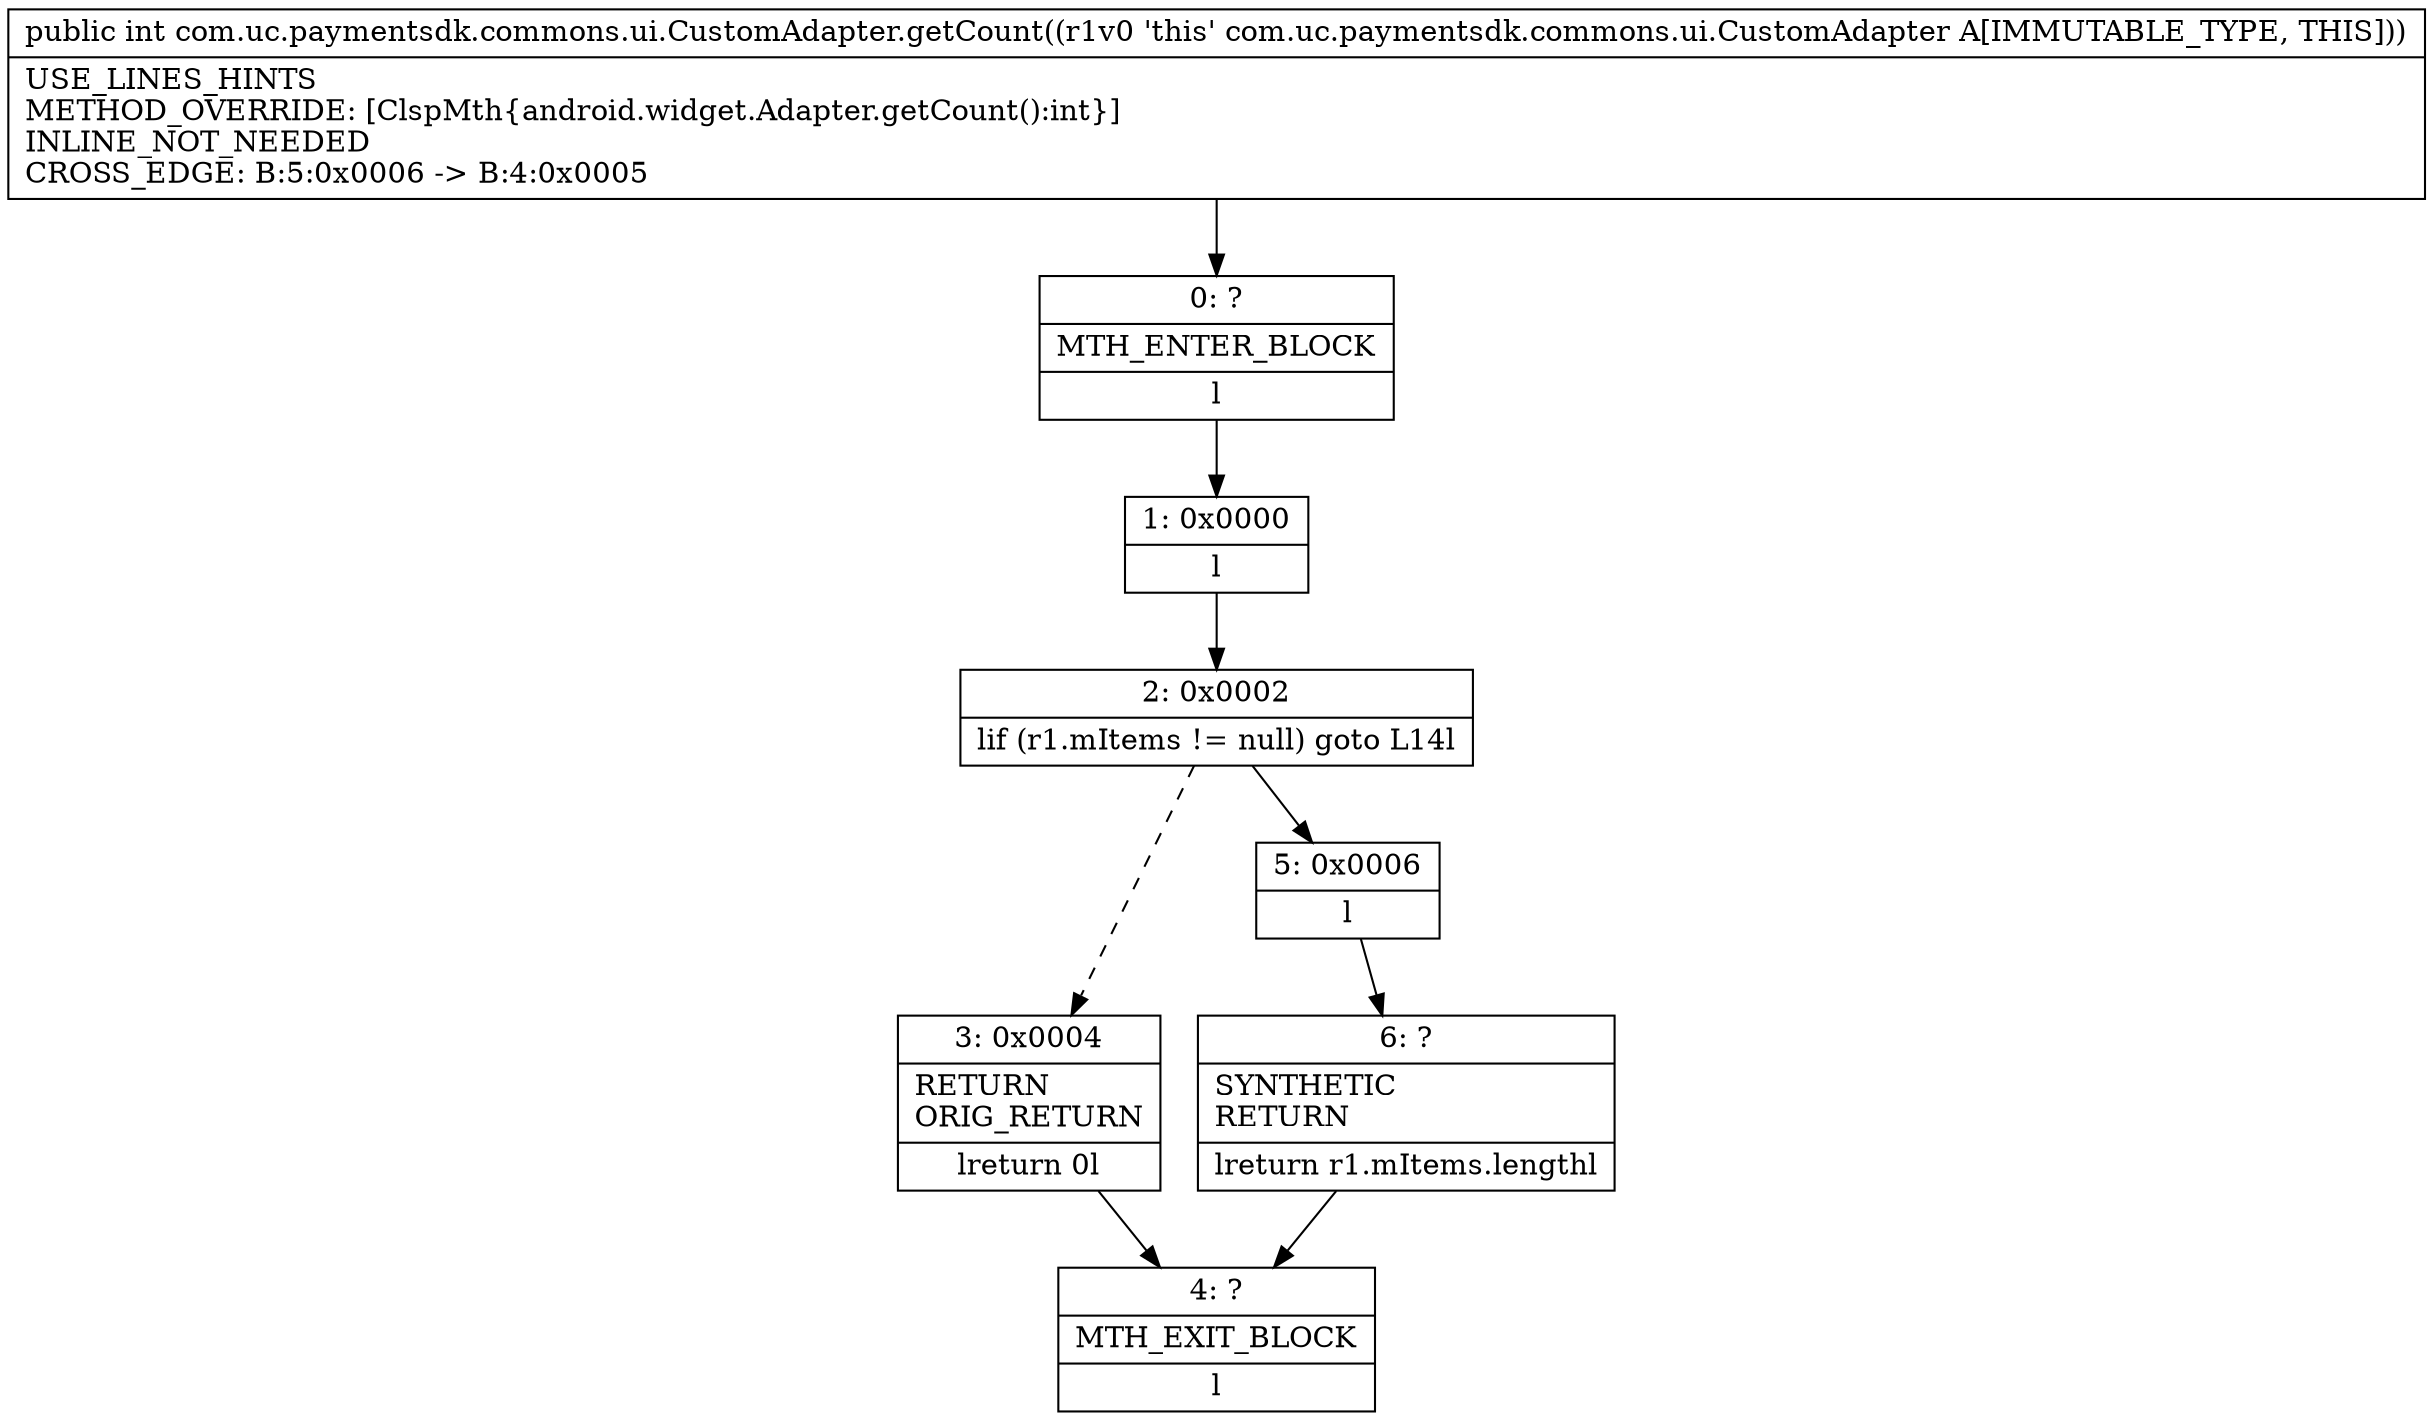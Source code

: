 digraph "CFG forcom.uc.paymentsdk.commons.ui.CustomAdapter.getCount()I" {
Node_0 [shape=record,label="{0\:\ ?|MTH_ENTER_BLOCK\l|l}"];
Node_1 [shape=record,label="{1\:\ 0x0000|l}"];
Node_2 [shape=record,label="{2\:\ 0x0002|lif (r1.mItems != null) goto L14l}"];
Node_3 [shape=record,label="{3\:\ 0x0004|RETURN\lORIG_RETURN\l|lreturn 0l}"];
Node_4 [shape=record,label="{4\:\ ?|MTH_EXIT_BLOCK\l|l}"];
Node_5 [shape=record,label="{5\:\ 0x0006|l}"];
Node_6 [shape=record,label="{6\:\ ?|SYNTHETIC\lRETURN\l|lreturn r1.mItems.lengthl}"];
MethodNode[shape=record,label="{public int com.uc.paymentsdk.commons.ui.CustomAdapter.getCount((r1v0 'this' com.uc.paymentsdk.commons.ui.CustomAdapter A[IMMUTABLE_TYPE, THIS]))  | USE_LINES_HINTS\lMETHOD_OVERRIDE: [ClspMth\{android.widget.Adapter.getCount():int\}]\lINLINE_NOT_NEEDED\lCROSS_EDGE: B:5:0x0006 \-\> B:4:0x0005\l}"];
MethodNode -> Node_0;
Node_0 -> Node_1;
Node_1 -> Node_2;
Node_2 -> Node_3[style=dashed];
Node_2 -> Node_5;
Node_3 -> Node_4;
Node_5 -> Node_6;
Node_6 -> Node_4;
}

